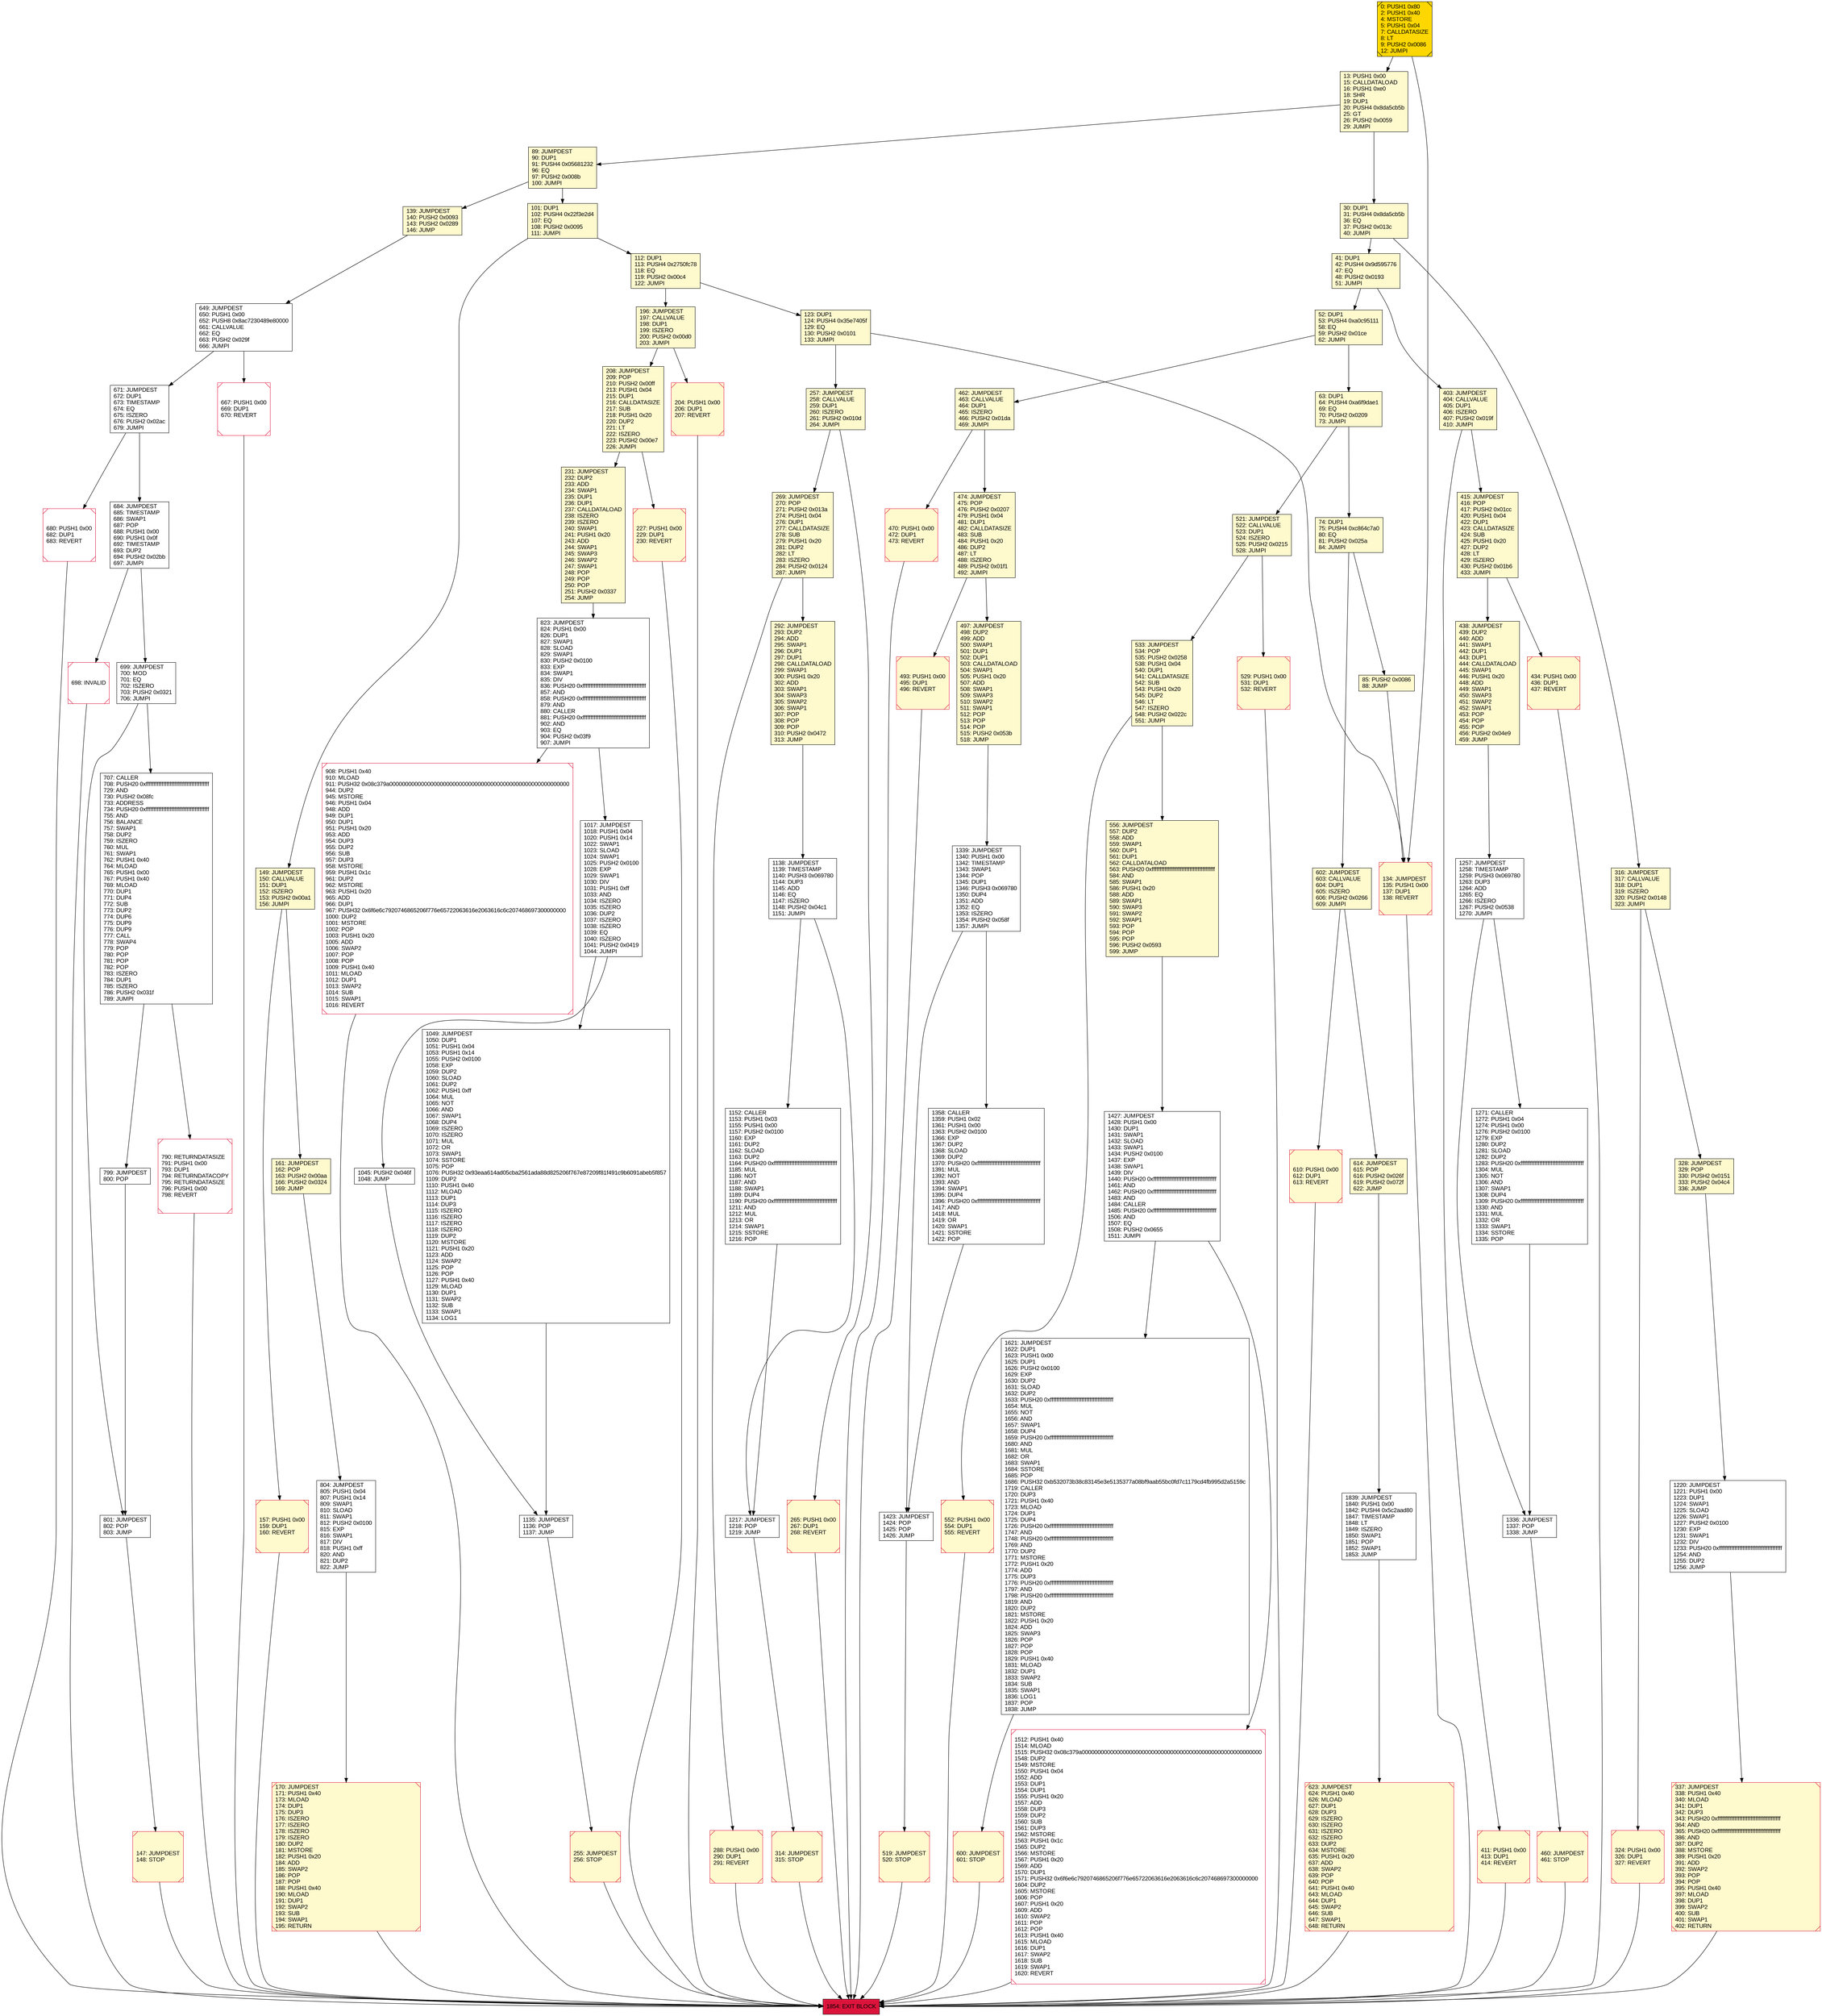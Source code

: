 digraph G {
bgcolor=transparent rankdir=UD;
node [shape=box style=filled color=black fillcolor=white fontname=arial fontcolor=black];
288 [label="288: PUSH1 0x00\l290: DUP1\l291: REVERT\l" fillcolor=lemonchiffon shape=Msquare color=crimson ];
521 [label="521: JUMPDEST\l522: CALLVALUE\l523: DUP1\l524: ISZERO\l525: PUSH2 0x0215\l528: JUMPI\l" fillcolor=lemonchiffon ];
1138 [label="1138: JUMPDEST\l1139: TIMESTAMP\l1140: PUSH3 0x069780\l1144: DUP3\l1145: ADD\l1146: EQ\l1147: ISZERO\l1148: PUSH2 0x04c1\l1151: JUMPI\l" ];
337 [label="337: JUMPDEST\l338: PUSH1 0x40\l340: MLOAD\l341: DUP1\l342: DUP3\l343: PUSH20 0xffffffffffffffffffffffffffffffffffffffff\l364: AND\l365: PUSH20 0xffffffffffffffffffffffffffffffffffffffff\l386: AND\l387: DUP2\l388: MSTORE\l389: PUSH1 0x20\l391: ADD\l392: SWAP2\l393: POP\l394: POP\l395: PUSH1 0x40\l397: MLOAD\l398: DUP1\l399: SWAP2\l400: SUB\l401: SWAP1\l402: RETURN\l" fillcolor=lemonchiffon shape=Msquare color=crimson ];
556 [label="556: JUMPDEST\l557: DUP2\l558: ADD\l559: SWAP1\l560: DUP1\l561: DUP1\l562: CALLDATALOAD\l563: PUSH20 0xffffffffffffffffffffffffffffffffffffffff\l584: AND\l585: SWAP1\l586: PUSH1 0x20\l588: ADD\l589: SWAP1\l590: SWAP3\l591: SWAP2\l592: SWAP1\l593: POP\l594: POP\l595: POP\l596: PUSH2 0x0593\l599: JUMP\l" fillcolor=lemonchiffon ];
1049 [label="1049: JUMPDEST\l1050: DUP1\l1051: PUSH1 0x04\l1053: PUSH1 0x14\l1055: PUSH2 0x0100\l1058: EXP\l1059: DUP2\l1060: SLOAD\l1061: DUP2\l1062: PUSH1 0xff\l1064: MUL\l1065: NOT\l1066: AND\l1067: SWAP1\l1068: DUP4\l1069: ISZERO\l1070: ISZERO\l1071: MUL\l1072: OR\l1073: SWAP1\l1074: SSTORE\l1075: POP\l1076: PUSH32 0x93eaa614ad05cba2561ada88d825206f767e87209f81f491c9b6091abeb5f857\l1109: DUP2\l1110: PUSH1 0x40\l1112: MLOAD\l1113: DUP1\l1114: DUP3\l1115: ISZERO\l1116: ISZERO\l1117: ISZERO\l1118: ISZERO\l1119: DUP2\l1120: MSTORE\l1121: PUSH1 0x20\l1123: ADD\l1124: SWAP2\l1125: POP\l1126: POP\l1127: PUSH1 0x40\l1129: MLOAD\l1130: DUP1\l1131: SWAP2\l1132: SUB\l1133: SWAP1\l1134: LOG1\l" ];
134 [label="134: JUMPDEST\l135: PUSH1 0x00\l137: DUP1\l138: REVERT\l" fillcolor=lemonchiffon shape=Msquare color=crimson ];
208 [label="208: JUMPDEST\l209: POP\l210: PUSH2 0x00ff\l213: PUSH1 0x04\l215: DUP1\l216: CALLDATASIZE\l217: SUB\l218: PUSH1 0x20\l220: DUP2\l221: LT\l222: ISZERO\l223: PUSH2 0x00e7\l226: JUMPI\l" fillcolor=lemonchiffon ];
161 [label="161: JUMPDEST\l162: POP\l163: PUSH2 0x00aa\l166: PUSH2 0x0324\l169: JUMP\l" fillcolor=lemonchiffon ];
698 [label="698: INVALID\l" shape=Msquare color=crimson ];
801 [label="801: JUMPDEST\l802: POP\l803: JUMP\l" ];
112 [label="112: DUP1\l113: PUSH4 0x2750fc78\l118: EQ\l119: PUSH2 0x00c4\l122: JUMPI\l" fillcolor=lemonchiffon ];
147 [label="147: JUMPDEST\l148: STOP\l" fillcolor=lemonchiffon shape=Msquare color=crimson ];
438 [label="438: JUMPDEST\l439: DUP2\l440: ADD\l441: SWAP1\l442: DUP1\l443: DUP1\l444: CALLDATALOAD\l445: SWAP1\l446: PUSH1 0x20\l448: ADD\l449: SWAP1\l450: SWAP3\l451: SWAP2\l452: SWAP1\l453: POP\l454: POP\l455: POP\l456: PUSH2 0x04e9\l459: JUMP\l" fillcolor=lemonchiffon ];
123 [label="123: DUP1\l124: PUSH4 0x35e7405f\l129: EQ\l130: PUSH2 0x0101\l133: JUMPI\l" fillcolor=lemonchiffon ];
552 [label="552: PUSH1 0x00\l554: DUP1\l555: REVERT\l" fillcolor=lemonchiffon shape=Msquare color=crimson ];
680 [label="680: PUSH1 0x00\l682: DUP1\l683: REVERT\l" shape=Msquare color=crimson ];
13 [label="13: PUSH1 0x00\l15: CALLDATALOAD\l16: PUSH1 0xe0\l18: SHR\l19: DUP1\l20: PUSH4 0x8da5cb5b\l25: GT\l26: PUSH2 0x0059\l29: JUMPI\l" fillcolor=lemonchiffon ];
63 [label="63: DUP1\l64: PUSH4 0xa6f9dae1\l69: EQ\l70: PUSH2 0x0209\l73: JUMPI\l" fillcolor=lemonchiffon ];
1512 [label="1512: PUSH1 0x40\l1514: MLOAD\l1515: PUSH32 0x08c379a000000000000000000000000000000000000000000000000000000000\l1548: DUP2\l1549: MSTORE\l1550: PUSH1 0x04\l1552: ADD\l1553: DUP1\l1554: DUP1\l1555: PUSH1 0x20\l1557: ADD\l1558: DUP3\l1559: DUP2\l1560: SUB\l1561: DUP3\l1562: MSTORE\l1563: PUSH1 0x1c\l1565: DUP2\l1566: MSTORE\l1567: PUSH1 0x20\l1569: ADD\l1570: DUP1\l1571: PUSH32 0x6f6e6c7920746865206f776e65722063616e2063616c6c207468697300000000\l1604: DUP2\l1605: MSTORE\l1606: POP\l1607: PUSH1 0x20\l1609: ADD\l1610: SWAP2\l1611: POP\l1612: POP\l1613: PUSH1 0x40\l1615: MLOAD\l1616: DUP1\l1617: SWAP2\l1618: SUB\l1619: SWAP1\l1620: REVERT\l" shape=Msquare color=crimson ];
790 [label="790: RETURNDATASIZE\l791: PUSH1 0x00\l793: DUP1\l794: RETURNDATACOPY\l795: RETURNDATASIZE\l796: PUSH1 0x00\l798: REVERT\l" shape=Msquare color=crimson ];
434 [label="434: PUSH1 0x00\l436: DUP1\l437: REVERT\l" fillcolor=lemonchiffon shape=Msquare color=crimson ];
519 [label="519: JUMPDEST\l520: STOP\l" fillcolor=lemonchiffon shape=Msquare color=crimson ];
671 [label="671: JUMPDEST\l672: DUP1\l673: TIMESTAMP\l674: EQ\l675: ISZERO\l676: PUSH2 0x02ac\l679: JUMPI\l" ];
170 [label="170: JUMPDEST\l171: PUSH1 0x40\l173: MLOAD\l174: DUP1\l175: DUP3\l176: ISZERO\l177: ISZERO\l178: ISZERO\l179: ISZERO\l180: DUP2\l181: MSTORE\l182: PUSH1 0x20\l184: ADD\l185: SWAP2\l186: POP\l187: POP\l188: PUSH1 0x40\l190: MLOAD\l191: DUP1\l192: SWAP2\l193: SUB\l194: SWAP1\l195: RETURN\l" fillcolor=lemonchiffon shape=Msquare color=crimson ];
403 [label="403: JUMPDEST\l404: CALLVALUE\l405: DUP1\l406: ISZERO\l407: PUSH2 0x019f\l410: JUMPI\l" fillcolor=lemonchiffon ];
1336 [label="1336: JUMPDEST\l1337: POP\l1338: JUMP\l" ];
1427 [label="1427: JUMPDEST\l1428: PUSH1 0x00\l1430: DUP1\l1431: SWAP1\l1432: SLOAD\l1433: SWAP1\l1434: PUSH2 0x0100\l1437: EXP\l1438: SWAP1\l1439: DIV\l1440: PUSH20 0xffffffffffffffffffffffffffffffffffffffff\l1461: AND\l1462: PUSH20 0xffffffffffffffffffffffffffffffffffffffff\l1483: AND\l1484: CALLER\l1485: PUSH20 0xffffffffffffffffffffffffffffffffffffffff\l1506: AND\l1507: EQ\l1508: PUSH2 0x0655\l1511: JUMPI\l" ];
1271 [label="1271: CALLER\l1272: PUSH1 0x04\l1274: PUSH1 0x00\l1276: PUSH2 0x0100\l1279: EXP\l1280: DUP2\l1281: SLOAD\l1282: DUP2\l1283: PUSH20 0xffffffffffffffffffffffffffffffffffffffff\l1304: MUL\l1305: NOT\l1306: AND\l1307: SWAP1\l1308: DUP4\l1309: PUSH20 0xffffffffffffffffffffffffffffffffffffffff\l1330: AND\l1331: MUL\l1332: OR\l1333: SWAP1\l1334: SSTORE\l1335: POP\l" ];
804 [label="804: JUMPDEST\l805: PUSH1 0x04\l807: PUSH1 0x14\l809: SWAP1\l810: SLOAD\l811: SWAP1\l812: PUSH2 0x0100\l815: EXP\l816: SWAP1\l817: DIV\l818: PUSH1 0xff\l820: AND\l821: DUP2\l822: JUMP\l" ];
265 [label="265: PUSH1 0x00\l267: DUP1\l268: REVERT\l" fillcolor=lemonchiffon shape=Msquare color=crimson ];
316 [label="316: JUMPDEST\l317: CALLVALUE\l318: DUP1\l319: ISZERO\l320: PUSH2 0x0148\l323: JUMPI\l" fillcolor=lemonchiffon ];
314 [label="314: JUMPDEST\l315: STOP\l" fillcolor=lemonchiffon shape=Msquare color=crimson ];
799 [label="799: JUMPDEST\l800: POP\l" ];
269 [label="269: JUMPDEST\l270: POP\l271: PUSH2 0x013a\l274: PUSH1 0x04\l276: DUP1\l277: CALLDATASIZE\l278: SUB\l279: PUSH1 0x20\l281: DUP2\l282: LT\l283: ISZERO\l284: PUSH2 0x0124\l287: JUMPI\l" fillcolor=lemonchiffon ];
292 [label="292: JUMPDEST\l293: DUP2\l294: ADD\l295: SWAP1\l296: DUP1\l297: DUP1\l298: CALLDATALOAD\l299: SWAP1\l300: PUSH1 0x20\l302: ADD\l303: SWAP1\l304: SWAP3\l305: SWAP2\l306: SWAP1\l307: POP\l308: POP\l309: POP\l310: PUSH2 0x0472\l313: JUMP\l" fillcolor=lemonchiffon ];
529 [label="529: PUSH1 0x00\l531: DUP1\l532: REVERT\l" fillcolor=lemonchiffon shape=Msquare color=crimson ];
52 [label="52: DUP1\l53: PUSH4 0xa0c95111\l58: EQ\l59: PUSH2 0x01ce\l62: JUMPI\l" fillcolor=lemonchiffon ];
41 [label="41: DUP1\l42: PUSH4 0x9d595776\l47: EQ\l48: PUSH2 0x0193\l51: JUMPI\l" fillcolor=lemonchiffon ];
30 [label="30: DUP1\l31: PUSH4 0x8da5cb5b\l36: EQ\l37: PUSH2 0x013c\l40: JUMPI\l" fillcolor=lemonchiffon ];
1839 [label="1839: JUMPDEST\l1840: PUSH1 0x00\l1842: PUSH4 0x5c2aad80\l1847: TIMESTAMP\l1848: LT\l1849: ISZERO\l1850: SWAP1\l1851: POP\l1852: SWAP1\l1853: JUMP\l" ];
1358 [label="1358: CALLER\l1359: PUSH1 0x02\l1361: PUSH1 0x00\l1363: PUSH2 0x0100\l1366: EXP\l1367: DUP2\l1368: SLOAD\l1369: DUP2\l1370: PUSH20 0xffffffffffffffffffffffffffffffffffffffff\l1391: MUL\l1392: NOT\l1393: AND\l1394: SWAP1\l1395: DUP4\l1396: PUSH20 0xffffffffffffffffffffffffffffffffffffffff\l1417: AND\l1418: MUL\l1419: OR\l1420: SWAP1\l1421: SSTORE\l1422: POP\l" ];
411 [label="411: PUSH1 0x00\l413: DUP1\l414: REVERT\l" fillcolor=lemonchiffon shape=Msquare color=crimson ];
667 [label="667: PUSH1 0x00\l669: DUP1\l670: REVERT\l" shape=Msquare color=crimson ];
231 [label="231: JUMPDEST\l232: DUP2\l233: ADD\l234: SWAP1\l235: DUP1\l236: DUP1\l237: CALLDATALOAD\l238: ISZERO\l239: ISZERO\l240: SWAP1\l241: PUSH1 0x20\l243: ADD\l244: SWAP1\l245: SWAP3\l246: SWAP2\l247: SWAP1\l248: POP\l249: POP\l250: POP\l251: PUSH2 0x0337\l254: JUMP\l" fillcolor=lemonchiffon ];
157 [label="157: PUSH1 0x00\l159: DUP1\l160: REVERT\l" fillcolor=lemonchiffon shape=Msquare color=crimson ];
497 [label="497: JUMPDEST\l498: DUP2\l499: ADD\l500: SWAP1\l501: DUP1\l502: DUP1\l503: CALLDATALOAD\l504: SWAP1\l505: PUSH1 0x20\l507: ADD\l508: SWAP1\l509: SWAP3\l510: SWAP2\l511: SWAP1\l512: POP\l513: POP\l514: POP\l515: PUSH2 0x053b\l518: JUMP\l" fillcolor=lemonchiffon ];
1854 [label="1854: EXIT BLOCK\l" fillcolor=crimson ];
74 [label="74: DUP1\l75: PUSH4 0xc864c7a0\l80: EQ\l81: PUSH2 0x025a\l84: JUMPI\l" fillcolor=lemonchiffon ];
707 [label="707: CALLER\l708: PUSH20 0xffffffffffffffffffffffffffffffffffffffff\l729: AND\l730: PUSH2 0x08fc\l733: ADDRESS\l734: PUSH20 0xffffffffffffffffffffffffffffffffffffffff\l755: AND\l756: BALANCE\l757: SWAP1\l758: DUP2\l759: ISZERO\l760: MUL\l761: SWAP1\l762: PUSH1 0x40\l764: MLOAD\l765: PUSH1 0x00\l767: PUSH1 0x40\l769: MLOAD\l770: DUP1\l771: DUP4\l772: SUB\l773: DUP2\l774: DUP6\l775: DUP9\l776: DUP9\l777: CALL\l778: SWAP4\l779: POP\l780: POP\l781: POP\l782: POP\l783: ISZERO\l784: DUP1\l785: ISZERO\l786: PUSH2 0x031f\l789: JUMPI\l" ];
149 [label="149: JUMPDEST\l150: CALLVALUE\l151: DUP1\l152: ISZERO\l153: PUSH2 0x00a1\l156: JUMPI\l" fillcolor=lemonchiffon ];
227 [label="227: PUSH1 0x00\l229: DUP1\l230: REVERT\l" fillcolor=lemonchiffon shape=Msquare color=crimson ];
649 [label="649: JUMPDEST\l650: PUSH1 0x00\l652: PUSH8 0x8ac7230489e80000\l661: CALLVALUE\l662: EQ\l663: PUSH2 0x029f\l666: JUMPI\l" ];
610 [label="610: PUSH1 0x00\l612: DUP1\l613: REVERT\l" fillcolor=lemonchiffon shape=Msquare color=crimson ];
1423 [label="1423: JUMPDEST\l1424: POP\l1425: POP\l1426: JUMP\l" ];
139 [label="139: JUMPDEST\l140: PUSH2 0x0093\l143: PUSH2 0x0289\l146: JUMP\l" fillcolor=lemonchiffon ];
1135 [label="1135: JUMPDEST\l1136: POP\l1137: JUMP\l" ];
89 [label="89: JUMPDEST\l90: DUP1\l91: PUSH4 0x05681232\l96: EQ\l97: PUSH2 0x008b\l100: JUMPI\l" fillcolor=lemonchiffon ];
614 [label="614: JUMPDEST\l615: POP\l616: PUSH2 0x026f\l619: PUSH2 0x072f\l622: JUMP\l" fillcolor=lemonchiffon ];
328 [label="328: JUMPDEST\l329: POP\l330: PUSH2 0x0151\l333: PUSH2 0x04c4\l336: JUMP\l" fillcolor=lemonchiffon ];
415 [label="415: JUMPDEST\l416: POP\l417: PUSH2 0x01cc\l420: PUSH1 0x04\l422: DUP1\l423: CALLDATASIZE\l424: SUB\l425: PUSH1 0x20\l427: DUP2\l428: LT\l429: ISZERO\l430: PUSH2 0x01b6\l433: JUMPI\l" fillcolor=lemonchiffon ];
493 [label="493: PUSH1 0x00\l495: DUP1\l496: REVERT\l" fillcolor=lemonchiffon shape=Msquare color=crimson ];
600 [label="600: JUMPDEST\l601: STOP\l" fillcolor=lemonchiffon shape=Msquare color=crimson ];
1017 [label="1017: JUMPDEST\l1018: PUSH1 0x04\l1020: PUSH1 0x14\l1022: SWAP1\l1023: SLOAD\l1024: SWAP1\l1025: PUSH2 0x0100\l1028: EXP\l1029: SWAP1\l1030: DIV\l1031: PUSH1 0xff\l1033: AND\l1034: ISZERO\l1035: ISZERO\l1036: DUP2\l1037: ISZERO\l1038: ISZERO\l1039: EQ\l1040: ISZERO\l1041: PUSH2 0x0419\l1044: JUMPI\l" ];
623 [label="623: JUMPDEST\l624: PUSH1 0x40\l626: MLOAD\l627: DUP1\l628: DUP3\l629: ISZERO\l630: ISZERO\l631: ISZERO\l632: ISZERO\l633: DUP2\l634: MSTORE\l635: PUSH1 0x20\l637: ADD\l638: SWAP2\l639: POP\l640: POP\l641: PUSH1 0x40\l643: MLOAD\l644: DUP1\l645: SWAP2\l646: SUB\l647: SWAP1\l648: RETURN\l" fillcolor=lemonchiffon shape=Msquare color=crimson ];
1339 [label="1339: JUMPDEST\l1340: PUSH1 0x00\l1342: TIMESTAMP\l1343: SWAP1\l1344: POP\l1345: DUP1\l1346: PUSH3 0x069780\l1350: DUP4\l1351: ADD\l1352: EQ\l1353: ISZERO\l1354: PUSH2 0x058f\l1357: JUMPI\l" ];
460 [label="460: JUMPDEST\l461: STOP\l" fillcolor=lemonchiffon shape=Msquare color=crimson ];
0 [label="0: PUSH1 0x80\l2: PUSH1 0x40\l4: MSTORE\l5: PUSH1 0x04\l7: CALLDATASIZE\l8: LT\l9: PUSH2 0x0086\l12: JUMPI\l" fillcolor=lemonchiffon shape=Msquare fillcolor=gold ];
101 [label="101: DUP1\l102: PUSH4 0x22f3e2d4\l107: EQ\l108: PUSH2 0x0095\l111: JUMPI\l" fillcolor=lemonchiffon ];
823 [label="823: JUMPDEST\l824: PUSH1 0x00\l826: DUP1\l827: SWAP1\l828: SLOAD\l829: SWAP1\l830: PUSH2 0x0100\l833: EXP\l834: SWAP1\l835: DIV\l836: PUSH20 0xffffffffffffffffffffffffffffffffffffffff\l857: AND\l858: PUSH20 0xffffffffffffffffffffffffffffffffffffffff\l879: AND\l880: CALLER\l881: PUSH20 0xffffffffffffffffffffffffffffffffffffffff\l902: AND\l903: EQ\l904: PUSH2 0x03f9\l907: JUMPI\l" ];
474 [label="474: JUMPDEST\l475: POP\l476: PUSH2 0x0207\l479: PUSH1 0x04\l481: DUP1\l482: CALLDATASIZE\l483: SUB\l484: PUSH1 0x20\l486: DUP2\l487: LT\l488: ISZERO\l489: PUSH2 0x01f1\l492: JUMPI\l" fillcolor=lemonchiffon ];
1152 [label="1152: CALLER\l1153: PUSH1 0x03\l1155: PUSH1 0x00\l1157: PUSH2 0x0100\l1160: EXP\l1161: DUP2\l1162: SLOAD\l1163: DUP2\l1164: PUSH20 0xffffffffffffffffffffffffffffffffffffffff\l1185: MUL\l1186: NOT\l1187: AND\l1188: SWAP1\l1189: DUP4\l1190: PUSH20 0xffffffffffffffffffffffffffffffffffffffff\l1211: AND\l1212: MUL\l1213: OR\l1214: SWAP1\l1215: SSTORE\l1216: POP\l" ];
684 [label="684: JUMPDEST\l685: TIMESTAMP\l686: SWAP1\l687: POP\l688: PUSH1 0x00\l690: PUSH1 0x0f\l692: TIMESTAMP\l693: DUP2\l694: PUSH2 0x02bb\l697: JUMPI\l" ];
257 [label="257: JUMPDEST\l258: CALLVALUE\l259: DUP1\l260: ISZERO\l261: PUSH2 0x010d\l264: JUMPI\l" fillcolor=lemonchiffon ];
324 [label="324: PUSH1 0x00\l326: DUP1\l327: REVERT\l" fillcolor=lemonchiffon shape=Msquare color=crimson ];
1217 [label="1217: JUMPDEST\l1218: POP\l1219: JUMP\l" ];
908 [label="908: PUSH1 0x40\l910: MLOAD\l911: PUSH32 0x08c379a000000000000000000000000000000000000000000000000000000000\l944: DUP2\l945: MSTORE\l946: PUSH1 0x04\l948: ADD\l949: DUP1\l950: DUP1\l951: PUSH1 0x20\l953: ADD\l954: DUP3\l955: DUP2\l956: SUB\l957: DUP3\l958: MSTORE\l959: PUSH1 0x1c\l961: DUP2\l962: MSTORE\l963: PUSH1 0x20\l965: ADD\l966: DUP1\l967: PUSH32 0x6f6e6c7920746865206f776e65722063616e2063616c6c207468697300000000\l1000: DUP2\l1001: MSTORE\l1002: POP\l1003: PUSH1 0x20\l1005: ADD\l1006: SWAP2\l1007: POP\l1008: POP\l1009: PUSH1 0x40\l1011: MLOAD\l1012: DUP1\l1013: SWAP2\l1014: SUB\l1015: SWAP1\l1016: REVERT\l" shape=Msquare color=crimson ];
255 [label="255: JUMPDEST\l256: STOP\l" fillcolor=lemonchiffon shape=Msquare color=crimson ];
204 [label="204: PUSH1 0x00\l206: DUP1\l207: REVERT\l" fillcolor=lemonchiffon shape=Msquare color=crimson ];
1220 [label="1220: JUMPDEST\l1221: PUSH1 0x00\l1223: DUP1\l1224: SWAP1\l1225: SLOAD\l1226: SWAP1\l1227: PUSH2 0x0100\l1230: EXP\l1231: SWAP1\l1232: DIV\l1233: PUSH20 0xffffffffffffffffffffffffffffffffffffffff\l1254: AND\l1255: DUP2\l1256: JUMP\l" ];
1045 [label="1045: PUSH2 0x046f\l1048: JUMP\l" ];
196 [label="196: JUMPDEST\l197: CALLVALUE\l198: DUP1\l199: ISZERO\l200: PUSH2 0x00d0\l203: JUMPI\l" fillcolor=lemonchiffon ];
85 [label="85: PUSH2 0x0086\l88: JUMP\l" fillcolor=lemonchiffon ];
470 [label="470: PUSH1 0x00\l472: DUP1\l473: REVERT\l" fillcolor=lemonchiffon shape=Msquare color=crimson ];
533 [label="533: JUMPDEST\l534: POP\l535: PUSH2 0x0258\l538: PUSH1 0x04\l540: DUP1\l541: CALLDATASIZE\l542: SUB\l543: PUSH1 0x20\l545: DUP2\l546: LT\l547: ISZERO\l548: PUSH2 0x022c\l551: JUMPI\l" fillcolor=lemonchiffon ];
1257 [label="1257: JUMPDEST\l1258: TIMESTAMP\l1259: PUSH3 0x069780\l1263: DUP3\l1264: ADD\l1265: EQ\l1266: ISZERO\l1267: PUSH2 0x0538\l1270: JUMPI\l" ];
699 [label="699: JUMPDEST\l700: MOD\l701: EQ\l702: ISZERO\l703: PUSH2 0x0321\l706: JUMPI\l" ];
462 [label="462: JUMPDEST\l463: CALLVALUE\l464: DUP1\l465: ISZERO\l466: PUSH2 0x01da\l469: JUMPI\l" fillcolor=lemonchiffon ];
602 [label="602: JUMPDEST\l603: CALLVALUE\l604: DUP1\l605: ISZERO\l606: PUSH2 0x0266\l609: JUMPI\l" fillcolor=lemonchiffon ];
1621 [label="1621: JUMPDEST\l1622: DUP1\l1623: PUSH1 0x00\l1625: DUP1\l1626: PUSH2 0x0100\l1629: EXP\l1630: DUP2\l1631: SLOAD\l1632: DUP2\l1633: PUSH20 0xffffffffffffffffffffffffffffffffffffffff\l1654: MUL\l1655: NOT\l1656: AND\l1657: SWAP1\l1658: DUP4\l1659: PUSH20 0xffffffffffffffffffffffffffffffffffffffff\l1680: AND\l1681: MUL\l1682: OR\l1683: SWAP1\l1684: SSTORE\l1685: POP\l1686: PUSH32 0xb532073b38c83145e3e5135377a08bf9aab55bc0fd7c1179cd4fb995d2a5159c\l1719: CALLER\l1720: DUP3\l1721: PUSH1 0x40\l1723: MLOAD\l1724: DUP1\l1725: DUP4\l1726: PUSH20 0xffffffffffffffffffffffffffffffffffffffff\l1747: AND\l1748: PUSH20 0xffffffffffffffffffffffffffffffffffffffff\l1769: AND\l1770: DUP2\l1771: MSTORE\l1772: PUSH1 0x20\l1774: ADD\l1775: DUP3\l1776: PUSH20 0xffffffffffffffffffffffffffffffffffffffff\l1797: AND\l1798: PUSH20 0xffffffffffffffffffffffffffffffffffffffff\l1819: AND\l1820: DUP2\l1821: MSTORE\l1822: PUSH1 0x20\l1824: ADD\l1825: SWAP3\l1826: POP\l1827: POP\l1828: POP\l1829: PUSH1 0x40\l1831: MLOAD\l1832: DUP1\l1833: SWAP2\l1834: SUB\l1835: SWAP1\l1836: LOG1\l1837: POP\l1838: JUMP\l" ];
269 -> 292;
801 -> 147;
157 -> 1854;
41 -> 52;
411 -> 1854;
667 -> 1854;
123 -> 134;
89 -> 139;
462 -> 470;
30 -> 41;
112 -> 123;
30 -> 316;
1339 -> 1423;
671 -> 680;
101 -> 149;
684 -> 699;
403 -> 411;
556 -> 1427;
1135 -> 255;
1017 -> 1045;
799 -> 801;
292 -> 1138;
434 -> 1854;
269 -> 288;
41 -> 403;
1512 -> 1854;
790 -> 1854;
680 -> 1854;
602 -> 610;
147 -> 1854;
698 -> 1854;
699 -> 707;
337 -> 1854;
1045 -> 1135;
328 -> 1220;
208 -> 227;
149 -> 161;
1336 -> 460;
1217 -> 314;
470 -> 1854;
52 -> 462;
257 -> 269;
1049 -> 1135;
415 -> 438;
707 -> 790;
257 -> 265;
1017 -> 1049;
204 -> 1854;
255 -> 1854;
908 -> 1854;
1423 -> 519;
101 -> 112;
231 -> 823;
684 -> 698;
1138 -> 1217;
460 -> 1854;
1257 -> 1336;
123 -> 257;
623 -> 1854;
707 -> 799;
112 -> 196;
671 -> 684;
493 -> 1854;
85 -> 134;
521 -> 533;
227 -> 1854;
699 -> 801;
139 -> 649;
1152 -> 1217;
823 -> 908;
63 -> 521;
529 -> 1854;
314 -> 1854;
89 -> 101;
265 -> 1854;
196 -> 204;
462 -> 474;
161 -> 804;
170 -> 1854;
474 -> 493;
1427 -> 1512;
519 -> 1854;
823 -> 1017;
804 -> 170;
521 -> 529;
602 -> 614;
1621 -> 600;
13 -> 30;
74 -> 85;
552 -> 1854;
74 -> 602;
1271 -> 1336;
52 -> 63;
134 -> 1854;
208 -> 231;
288 -> 1854;
13 -> 89;
316 -> 324;
63 -> 74;
0 -> 13;
403 -> 415;
649 -> 671;
0 -> 134;
324 -> 1854;
474 -> 497;
1257 -> 1271;
1427 -> 1621;
415 -> 434;
1138 -> 1152;
316 -> 328;
497 -> 1339;
1839 -> 623;
1339 -> 1358;
1220 -> 337;
533 -> 552;
614 -> 1839;
196 -> 208;
600 -> 1854;
649 -> 667;
533 -> 556;
610 -> 1854;
1358 -> 1423;
149 -> 157;
438 -> 1257;
}